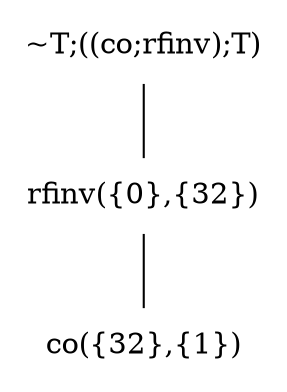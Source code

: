 graph {
node[shape="plaintext"]
N0x14b696630[label="~T;((co;rfinv);T)"];
N0x14b696520[label="rfinv({0},{32})"];
N0x14b6965f0[label="co({32},{1})"];
N0x14b696520 -- N0x14b6965f0;
N0x14b696630 -- N0x14b696520;
}
